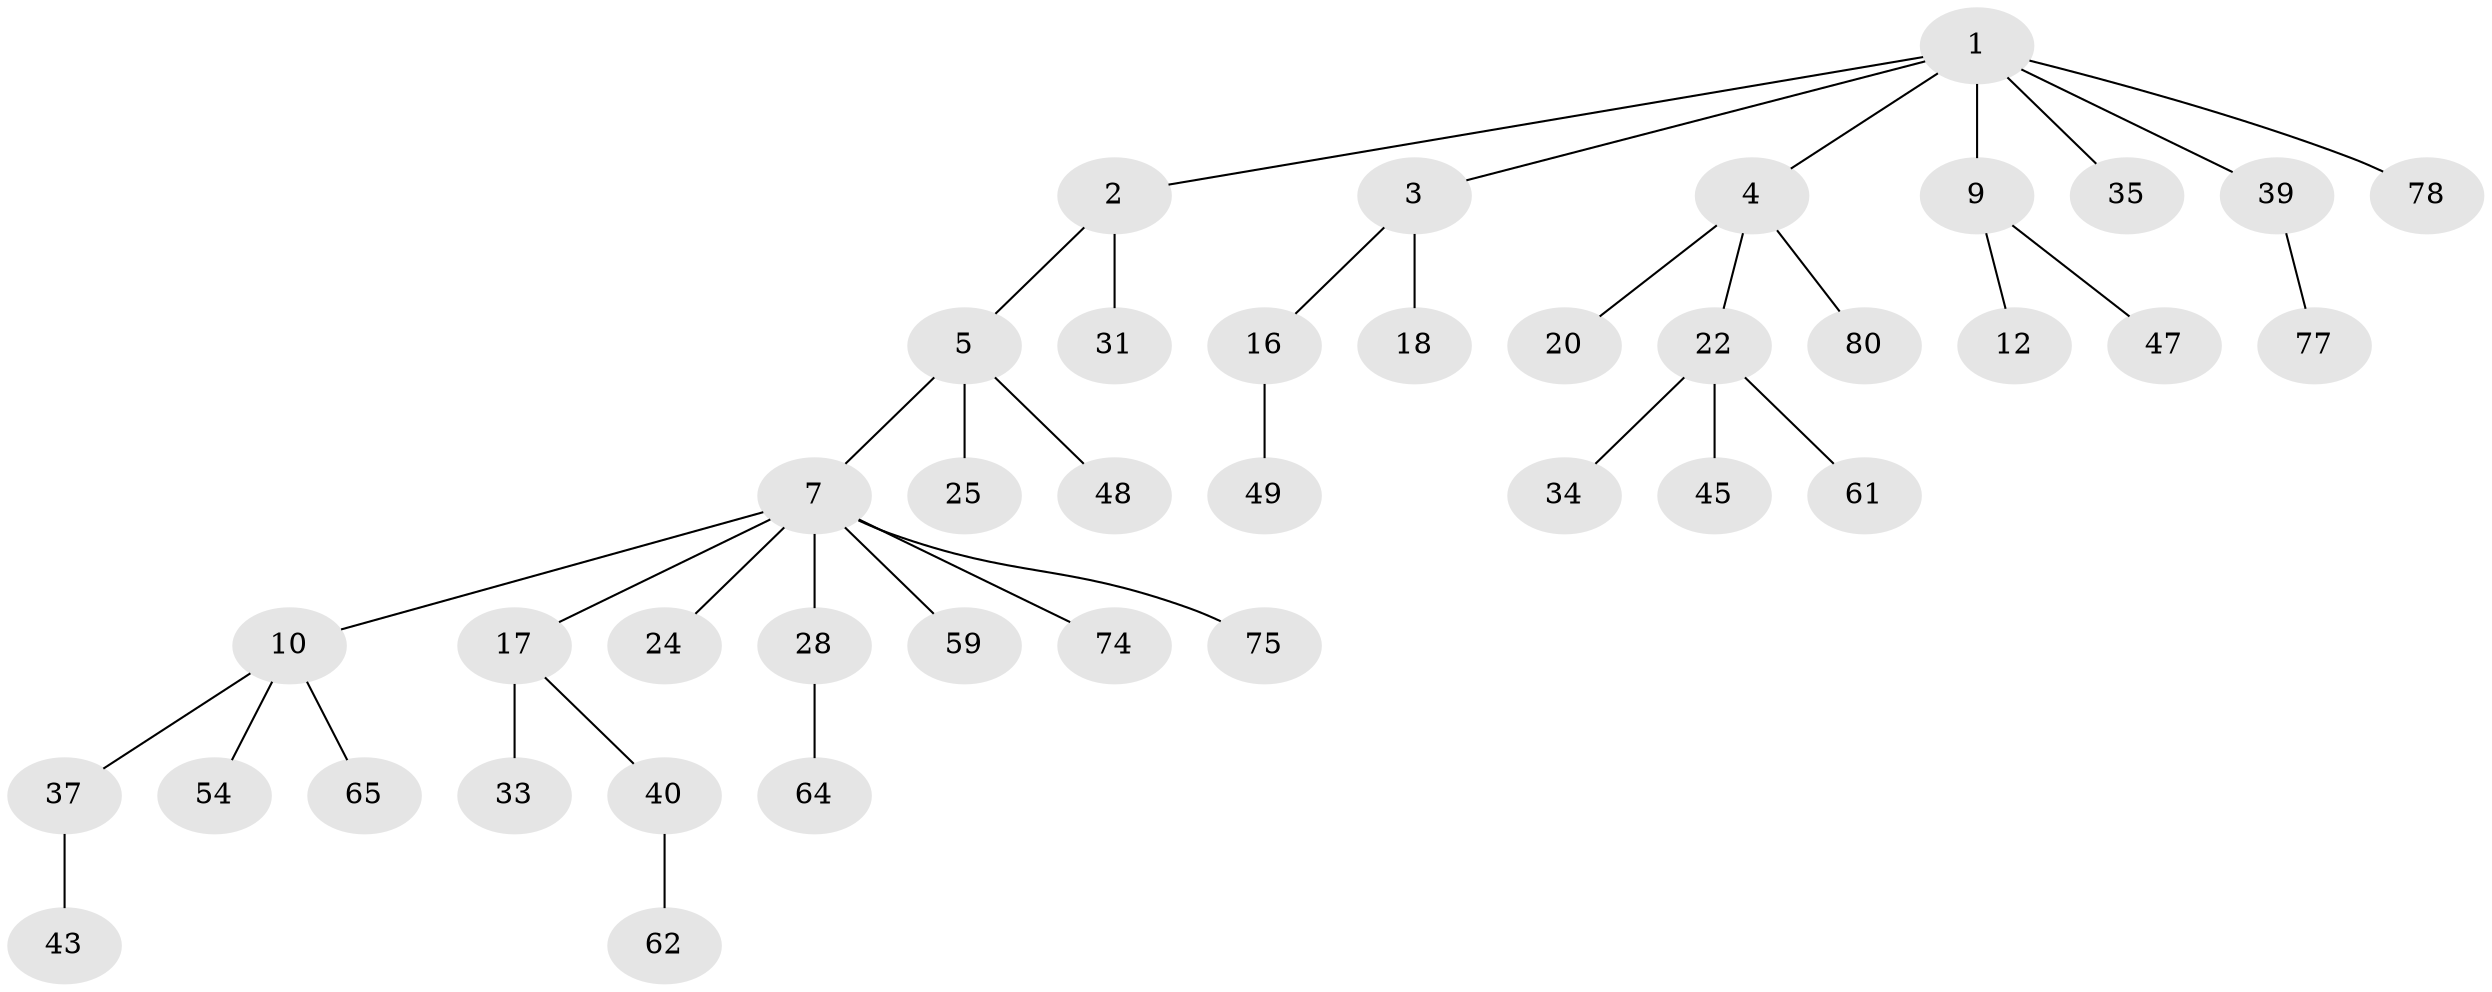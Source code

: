 // original degree distribution, {7: 0.012345679012345678, 3: 0.14814814814814814, 4: 0.06172839506172839, 5: 0.012345679012345678, 6: 0.024691358024691357, 1: 0.49382716049382713, 2: 0.24691358024691357}
// Generated by graph-tools (version 1.1) at 2025/15/03/09/25 04:15:30]
// undirected, 40 vertices, 39 edges
graph export_dot {
graph [start="1"]
  node [color=gray90,style=filled];
  1;
  2;
  3;
  4 [super="+19"];
  5 [super="+15+44+6"];
  7 [super="+8+50+21+13"];
  9;
  10 [super="+27+11+14"];
  12;
  16 [super="+32"];
  17 [super="+72+76+23"];
  18;
  20 [super="+71+26"];
  22;
  24;
  25 [super="+38+41"];
  28 [super="+46+29"];
  31 [super="+42"];
  33;
  34 [super="+36"];
  35;
  37;
  39 [super="+51+52"];
  40;
  43;
  45;
  47;
  48;
  49 [super="+67"];
  54;
  59;
  61;
  62;
  64;
  65;
  74;
  75;
  77 [super="+81"];
  78;
  80;
  1 -- 2;
  1 -- 3;
  1 -- 4;
  1 -- 9;
  1 -- 35;
  1 -- 39;
  1 -- 78;
  2 -- 5;
  2 -- 31;
  3 -- 16;
  3 -- 18;
  4 -- 20;
  4 -- 22;
  4 -- 80;
  5 -- 25;
  5 -- 48;
  5 -- 7;
  7 -- 10;
  7 -- 59;
  7 -- 28;
  7 -- 74;
  7 -- 75;
  7 -- 24;
  7 -- 17;
  9 -- 12;
  9 -- 47;
  10 -- 54;
  10 -- 65;
  10 -- 37;
  16 -- 49;
  17 -- 33;
  17 -- 40;
  22 -- 34;
  22 -- 45;
  22 -- 61;
  28 -- 64;
  37 -- 43;
  39 -- 77;
  40 -- 62;
}

